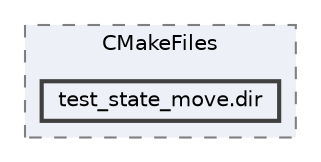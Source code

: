 digraph "/home/alexandros/Documents/PLT/V4/pokemon-championship/build/test/shared/CMakeFiles/test_state_move.dir"
{
 // LATEX_PDF_SIZE
  bgcolor="transparent";
  edge [fontname=Helvetica,fontsize=10,labelfontname=Helvetica,labelfontsize=10];
  node [fontname=Helvetica,fontsize=10,shape=box,height=0.2,width=0.4];
  compound=true
  subgraph clusterdir_f991fab149bec68a3f5345ed5548d471 {
    graph [ bgcolor="#edf0f7", pencolor="grey50", label="CMakeFiles", fontname=Helvetica,fontsize=10 style="filled,dashed", URL="dir_f991fab149bec68a3f5345ed5548d471.html",tooltip=""]
  dir_4908ea1826b313e869e06068175dbbae [label="test_state_move.dir", fillcolor="#edf0f7", color="grey25", style="filled,bold", URL="dir_4908ea1826b313e869e06068175dbbae.html",tooltip=""];
  }
}
